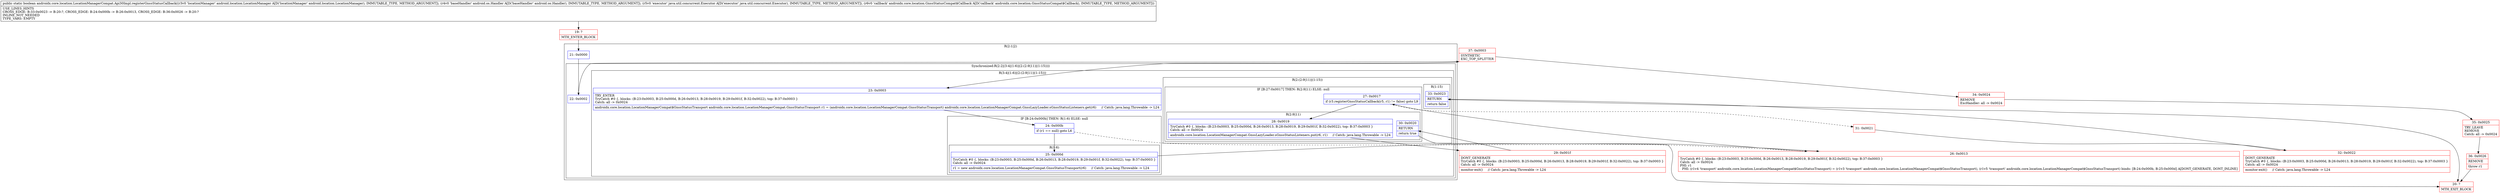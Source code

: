 digraph "CFG forandroidx.core.location.LocationManagerCompat.Api30Impl.registerGnssStatusCallback(Landroid\/location\/LocationManager;Landroid\/os\/Handler;Ljava\/util\/concurrent\/Executor;Landroidx\/core\/location\/GnssStatusCompat$Callback;)Z" {
subgraph cluster_Region_1408608275 {
label = "R(2:1|2)";
node [shape=record,color=blue];
Node_21 [shape=record,label="{21\:\ 0x0000}"];
subgraph cluster_SynchronizedRegion_535002033 {
label = "Synchronized:R(2:2|(3:4|(1:6)|(2:(2:9|11)|(1:15))))";
node [shape=record,color=blue];
Node_22 [shape=record,label="{22\:\ 0x0002}"];
subgraph cluster_Region_2108191197 {
label = "R(3:4|(1:6)|(2:(2:9|11)|(1:15)))";
node [shape=record,color=blue];
Node_23 [shape=record,label="{23\:\ 0x0003|TRY_ENTER\lTryCatch #0 \{, blocks: (B:23:0x0003, B:25:0x000d, B:26:0x0013, B:28:0x0019, B:29:0x001f, B:32:0x0022), top: B:37:0x0003 \}\lCatch: all \-\> 0x0024\l|androidx.core.location.LocationManagerCompat$GnssStatusTransport androidx.core.location.LocationManagerCompat.GnssStatusTransport r1 = (androidx.core.location.LocationManagerCompat.GnssStatusTransport) androidx.core.location.LocationManagerCompat.GnssLazyLoader.sGnssStatusListeners.get(r6)     \/\/ Catch: java.lang.Throwable \-\> L24\l}"];
subgraph cluster_IfRegion_377991439 {
label = "IF [B:24:0x000b] THEN: R(1:6) ELSE: null";
node [shape=record,color=blue];
Node_24 [shape=record,label="{24\:\ 0x000b|if (r1 == null) goto L6\l}"];
subgraph cluster_Region_79527363 {
label = "R(1:6)";
node [shape=record,color=blue];
Node_25 [shape=record,label="{25\:\ 0x000d|TryCatch #0 \{, blocks: (B:23:0x0003, B:25:0x000d, B:26:0x0013, B:28:0x0019, B:29:0x001f, B:32:0x0022), top: B:37:0x0003 \}\lCatch: all \-\> 0x0024\l|r1 = new androidx.core.location.LocationManagerCompat.GnssStatusTransport(r6)     \/\/ Catch: java.lang.Throwable \-\> L24\l}"];
}
}
subgraph cluster_Region_1882853705 {
label = "R(2:(2:9|11)|(1:15))";
node [shape=record,color=blue];
subgraph cluster_IfRegion_934023960 {
label = "IF [B:27:0x0017] THEN: R(2:9|11) ELSE: null";
node [shape=record,color=blue];
Node_27 [shape=record,label="{27\:\ 0x0017|if (r3.registerGnssStatusCallback(r5, r1) != false) goto L9\l}"];
subgraph cluster_Region_154446505 {
label = "R(2:9|11)";
node [shape=record,color=blue];
Node_28 [shape=record,label="{28\:\ 0x0019|TryCatch #0 \{, blocks: (B:23:0x0003, B:25:0x000d, B:26:0x0013, B:28:0x0019, B:29:0x001f, B:32:0x0022), top: B:37:0x0003 \}\lCatch: all \-\> 0x0024\l|androidx.core.location.LocationManagerCompat.GnssLazyLoader.sGnssStatusListeners.put(r6, r1)     \/\/ Catch: java.lang.Throwable \-\> L24\l}"];
Node_30 [shape=record,label="{30\:\ 0x0020|RETURN\l|return true\l}"];
}
}
subgraph cluster_Region_1858538554 {
label = "R(1:15)";
node [shape=record,color=blue];
Node_33 [shape=record,label="{33\:\ 0x0023|RETURN\l|return false\l}"];
}
}
}
}
}
Node_19 [shape=record,color=red,label="{19\:\ ?|MTH_ENTER_BLOCK\l}"];
Node_37 [shape=record,color=red,label="{37\:\ 0x0003|SYNTHETIC\lEXC_TOP_SPLITTER\l}"];
Node_26 [shape=record,color=red,label="{26\:\ 0x0013|TryCatch #0 \{, blocks: (B:23:0x0003, B:25:0x000d, B:26:0x0013, B:28:0x0019, B:29:0x001f, B:32:0x0022), top: B:37:0x0003 \}\lCatch: all \-\> 0x0024\lPHI: r1 \l  PHI: (r1v4 'transport' androidx.core.location.LocationManagerCompat$GnssStatusTransport) = (r1v3 'transport' androidx.core.location.LocationManagerCompat$GnssStatusTransport), (r1v5 'transport' androidx.core.location.LocationManagerCompat$GnssStatusTransport) binds: [B:24:0x000b, B:25:0x000d] A[DONT_GENERATE, DONT_INLINE]\l}"];
Node_29 [shape=record,color=red,label="{29\:\ 0x001f|DONT_GENERATE\lTryCatch #0 \{, blocks: (B:23:0x0003, B:25:0x000d, B:26:0x0013, B:28:0x0019, B:29:0x001f, B:32:0x0022), top: B:37:0x0003 \}\lCatch: all \-\> 0x0024\l|monitor\-exit()     \/\/ Catch: java.lang.Throwable \-\> L24\l}"];
Node_20 [shape=record,color=red,label="{20\:\ ?|MTH_EXIT_BLOCK\l}"];
Node_31 [shape=record,color=red,label="{31\:\ 0x0021}"];
Node_32 [shape=record,color=red,label="{32\:\ 0x0022|DONT_GENERATE\lTryCatch #0 \{, blocks: (B:23:0x0003, B:25:0x000d, B:26:0x0013, B:28:0x0019, B:29:0x001f, B:32:0x0022), top: B:37:0x0003 \}\lCatch: all \-\> 0x0024\l|monitor\-exit()     \/\/ Catch: java.lang.Throwable \-\> L24\l}"];
Node_34 [shape=record,color=red,label="{34\:\ 0x0024|REMOVE\lExcHandler: all \-\> 0x0024\l}"];
Node_35 [shape=record,color=red,label="{35\:\ 0x0025|TRY_LEAVE\lREMOVE\lCatch: all \-\> 0x0024\l}"];
Node_36 [shape=record,color=red,label="{36\:\ 0x0026|REMOVE\l|throw r1\l}"];
MethodNode[shape=record,label="{public static boolean androidx.core.location.LocationManagerCompat.Api30Impl.registerGnssStatusCallback((r3v0 'locationManager' android.location.LocationManager A[D('locationManager' android.location.LocationManager), IMMUTABLE_TYPE, METHOD_ARGUMENT]), (r4v0 'baseHandler' android.os.Handler A[D('baseHandler' android.os.Handler), IMMUTABLE_TYPE, METHOD_ARGUMENT]), (r5v0 'executor' java.util.concurrent.Executor A[D('executor' java.util.concurrent.Executor), IMMUTABLE_TYPE, METHOD_ARGUMENT]), (r6v0 'callback' androidx.core.location.GnssStatusCompat$Callback A[D('callback' androidx.core.location.GnssStatusCompat$Callback), IMMUTABLE_TYPE, METHOD_ARGUMENT]))  | USE_LINES_HINTS\lCROSS_EDGE: B:33:0x0023 \-\> B:20:?, CROSS_EDGE: B:24:0x000b \-\> B:26:0x0013, CROSS_EDGE: B:36:0x0026 \-\> B:20:?\lINLINE_NOT_NEEDED\lTYPE_VARS: EMPTY\l}"];
MethodNode -> Node_19;Node_21 -> Node_22;
Node_22 -> Node_37;
Node_23 -> Node_24;
Node_24 -> Node_25;
Node_24 -> Node_26[style=dashed];
Node_25 -> Node_26;
Node_27 -> Node_28;
Node_27 -> Node_31[style=dashed];
Node_28 -> Node_29;
Node_30 -> Node_20;
Node_33 -> Node_20;
Node_19 -> Node_21;
Node_37 -> Node_23;
Node_37 -> Node_34;
Node_26 -> Node_27;
Node_29 -> Node_30;
Node_31 -> Node_32;
Node_32 -> Node_33;
Node_34 -> Node_35;
Node_35 -> Node_36;
Node_36 -> Node_20;
}

